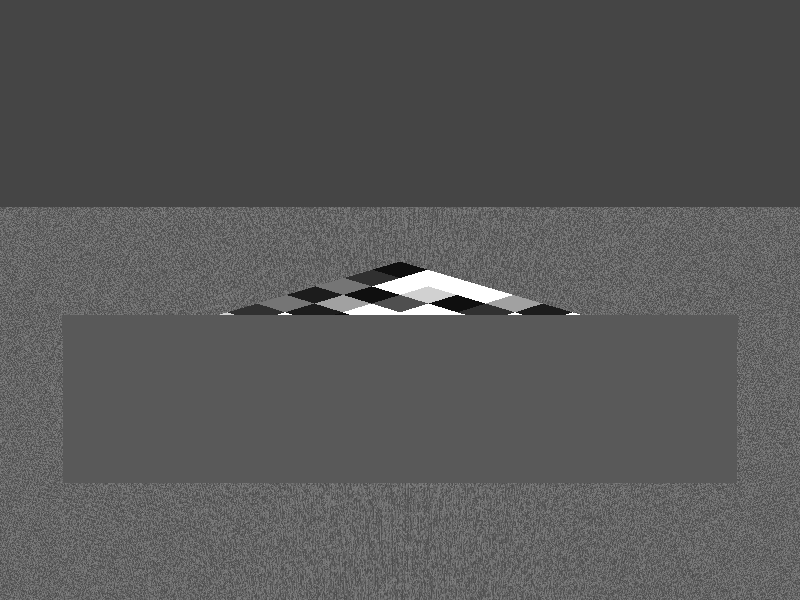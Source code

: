 background { color rgb <0.27, 0.27,0.27>}

#declare lens=camera{perspective location <0, 16,-50>  look_at <0,0,0>  angle 12};
camera{lens}

light_source{<20, 10, 7>  color rgb <1.00, 1.00, 1.00> area_light 6*x, 6*y, 12, 12}

union{
box{<-2.900000, -1.000000, 1.160000>, <-2.320000, -0.710000, 1.740000> pigment{ color rgb <0.460000, 0.460000, 0.460000> }}// a08 
box{<-2.900000, -1.000000, 1.740000>, <-2.320000, -0.710000, 2.320000> pigment{ color rgb <0.190000, 0.190000, 0.190000> }}// a09 
box{<-2.900000, -1.000000, -2.320000>, <-2.320000, -0.710000, -1.740000> pigment{ color rgb <0.190000, 0.190000, 0.190000> }}// a02 
box{<-2.900000, -1.000000, -1.740000>, <-2.320000, -0.710000, -1.160000> pigment{ color rgb <0.460000, 0.460000, 0.460000> }}// a03 
box{<-2.900000, -1.000000, -2.900000>, <-2.320000, -0.710000, -2.320000> pigment{ color rgb <1.500000, 1.500000, 1.500000> }}// a01 
box{<-2.900000, -1.000000, 0.000000>, <-2.320000, -0.710000, 0.580000> pigment{ color rgb <0.460000, 0.460000, 0.460000> }}// a06 
box{<-2.900000, -1.000000, 0.580000>, <-2.320000, -0.710000, 1.160000> pigment{ color rgb <0.110000, 0.110000, 0.110000> }}// a07 
box{<-2.900000, -1.000000, -1.160000>, <-2.320000, -0.710000, -0.580000> pigment{ color rgb <0.820000, 0.820000, 0.820000> }}// a04 
box{<-2.900000, -1.000000, -0.580000>, <-2.320000, -0.710000, 0.000000> pigment{ color rgb <0.190000, 0.190000, 0.190000> }}// a05 
box{<1.740000, -1.000000, -2.320000>, <2.320000, -0.710000, -1.740000> pigment{ color rgb <1.670000, 1.670000, 1.670000> }}// i02 
box{<1.740000, -1.000000, -1.740000>, <2.320000, -0.710000, -1.160000> pigment{ color rgb <0.190000, 0.190000, 0.190000> }}// i03 
box{<1.740000, -1.000000, -2.900000>, <2.320000, -0.710000, -2.320000> pigment{ color rgb <2.220000, 2.220000, 2.220000> }}// i01 
box{<1.740000, -1.000000, 0.000000>, <2.320000, -0.710000, 0.580000> pigment{ color rgb <1.950000, 1.950000, 1.950000> }}// i06 
box{<1.740000, -1.000000, 0.580000>, <2.320000, -0.710000, 1.160000> pigment{ color rgb <2.220000, 2.220000, 2.220000> }}// i07 
box{<1.740000, -1.000000, -1.160000>, <2.320000, -0.710000, -0.580000> pigment{ color rgb <1.950000, 1.950000, 1.950000> }}// i04 
box{<1.740000, -1.000000, -0.580000>, <2.320000, -0.710000, 0.000000> pigment{ color rgb <0.820000, 0.820000, 0.820000> }}// i05 
box{<1.740000, -1.000000, 1.160000>, <2.320000, -0.710000, 1.740000> pigment{ color rgb <1.670000, 1.670000, 1.670000> }}// i08 
box{<1.740000, -1.000000, 1.740000>, <2.320000, -0.710000, 2.320000> pigment{ color rgb <1.050000, 1.050000, 1.050000> }}// i09 
box{<-0.580000, -1.000000, 2.320000>, <0.000000, -0.710000, 2.900000> pigment{ color rgb <0.630000, 0.630000, 0.630000> }}// e10 
box{<0.580000, -1.000000, 1.160000>, <1.160000, -0.710000, 1.740000> pigment{ color rgb <1.290000, 1.290000, 1.290000> }}// g08 
box{<0.580000, -1.000000, 1.740000>, <1.160000, -0.710000, 2.320000> pigment{ color rgb <0.060000, 0.060000, 0.060000> }}// g09 
box{<0.580000, -1.000000, -1.160000>, <1.160000, -0.710000, -0.580000> pigment{ color rgb <0.630000, 0.630000, 0.630000> }}// g04 
box{<0.580000, -1.000000, -0.580000>, <1.160000, -0.710000, 0.000000> pigment{ color rgb <0.460000, 0.460000, 0.460000> }}// g05 
box{<0.580000, -1.000000, 0.000000>, <1.160000, -0.710000, 0.580000> pigment{ color rgb <0.820000, 0.820000, 0.820000> }}// g06 
box{<0.580000, -1.000000, 0.580000>, <1.160000, -0.710000, 1.160000> pigment{ color rgb <0.310000, 0.310000, 0.310000> }}// g07 
box{<0.580000, -1.000000, -2.900000>, <1.160000, -0.710000, -2.320000> pigment{ color rgb <1.670000, 1.670000, 1.670000> }}// g01 
box{<0.580000, -1.000000, -2.320000>, <1.160000, -0.710000, -1.740000> pigment{ color rgb <1.290000, 1.290000, 1.290000> }}// g02 
box{<0.580000, -1.000000, -1.740000>, <1.160000, -0.710000, -1.160000> pigment{ color rgb <0.310000, 0.310000, 0.310000> }}// g03 
box{<-1.160000, -1.000000, -1.160000>, <-0.580000, -0.710000, -0.580000> pigment{ color rgb <1.500000, 1.500000, 1.500000> }}// d04 
box{<-0.580000, -1.000000, 1.160000>, <0.000000, -0.710000, 1.740000> pigment{ color rgb <1.950000, 1.950000, 1.950000> }}// e08 
box{<-0.580000, -1.000000, 1.740000>, <0.000000, -0.710000, 2.320000> pigment{ color rgb <0.190000, 0.190000, 0.190000> }}// e09 
box{<-0.580000, -1.000000, 0.000000>, <0.000000, -0.710000, 0.580000> pigment{ color rgb <0.110000, 0.110000, 0.110000> }}// e06 
box{<-0.580000, -1.000000, 0.580000>, <0.000000, -0.710000, 1.160000> pigment{ color rgb <2.220000, 2.220000, 2.220000> }}// e07 
box{<-0.580000, -1.000000, -1.160000>, <0.000000, -0.710000, -0.580000> pigment{ color rgb <0.820000, 0.820000, 0.820000> }}// e04 
box{<-0.580000, -1.000000, -0.580000>, <0.000000, -0.710000, 0.000000> pigment{ color rgb <0.460000, 0.460000, 0.460000> }}// e05 
box{<-0.580000, -1.000000, -2.320000>, <0.000000, -0.710000, -1.740000> pigment{ color rgb <2.220000, 2.220000, 2.220000> }}// e02 
box{<-0.580000, -1.000000, -1.740000>, <0.000000, -0.710000, -1.160000> pigment{ color rgb <0.060000, 0.060000, 0.060000> }}// e03 
box{<-0.580000, -1.000000, -2.900000>, <0.000000, -0.710000, -2.320000> pigment{ color rgb <1.290000, 1.290000, 1.290000> }}// e01 
box{<-1.740000, -1.000000, 1.160000>, <-1.160000, -0.710000, 1.740000> pigment{ color rgb <0.310000, 0.310000, 0.310000> }}// c08 
box{<-1.740000, -1.000000, 1.740000>, <-1.160000, -0.710000, 2.320000> pigment{ color rgb <0.820000, 0.820000, 0.820000> }}// c09 
box{<-1.740000, -1.000000, -2.900000>, <-1.160000, -0.710000, -2.320000> pigment{ color rgb <1.670000, 1.670000, 1.670000> }}// c01 
box{<-1.740000, -1.000000, -2.320000>, <-1.160000, -0.710000, -1.740000> pigment{ color rgb <1.290000, 1.290000, 1.290000> }}// c02 
box{<-1.740000, -1.000000, -1.740000>, <-1.160000, -0.710000, -1.160000> pigment{ color rgb <0.110000, 0.110000, 0.110000> }}// c03 
box{<-1.740000, -1.000000, -1.160000>, <-1.160000, -0.710000, -0.580000> pigment{ color rgb <0.820000, 0.820000, 0.820000> }}// c04 
box{<-1.740000, -1.000000, -0.580000>, <-1.160000, -0.710000, 0.000000> pigment{ color rgb <0.630000, 0.630000, 0.630000> }}// c05 
box{<-1.740000, -1.000000, 0.000000>, <-1.160000, -0.710000, 0.580000> pigment{ color rgb <0.060000, 0.060000, 0.060000> }}// c06 
box{<-1.740000, -1.000000, 0.580000>, <-1.160000, -0.710000, 1.160000> pigment{ color rgb <1.290000, 1.290000, 1.290000> }}// c07 
box{<2.320000, -1.000000, 1.740000>, <2.900000, -0.710000, 2.320000> pigment{ color rgb <1.290000, 1.290000, 1.290000> }}// j09 
box{<2.320000, -1.000000, 1.160000>, <2.900000, -0.710000, 1.740000> pigment{ color rgb <0.060000, 0.060000, 0.060000> }}// j08 
box{<2.320000, -1.000000, -2.900000>, <2.900000, -0.710000, -2.320000> pigment{ color rgb <1.670000, 1.670000, 1.670000> }}// j01 
box{<2.320000, -1.000000, -1.740000>, <2.900000, -0.710000, -1.160000> pigment{ color rgb <1.290000, 1.290000, 1.290000> }}// j03 
box{<2.320000, -1.000000, -2.320000>, <2.900000, -0.710000, -1.740000> pigment{ color rgb <0.110000, 0.110000, 0.110000> }}// j02 
box{<2.320000, -1.000000, -0.580000>, <2.900000, -0.710000, 0.000000> pigment{ color rgb <1.050000, 1.050000, 1.050000> }}// j05 
box{<2.320000, -1.000000, -1.160000>, <2.900000, -0.710000, -0.580000> pigment{ color rgb <1.670000, 1.670000, 1.670000> }}// j04 
box{<2.320000, -1.000000, 0.580000>, <2.900000, -0.710000, 1.160000> pigment{ color rgb <1.950000, 1.950000, 1.950000> }}// j07 
box{<2.320000, -1.000000, 0.000000>, <2.900000, -0.710000, 0.580000> pigment{ color rgb <0.820000, 0.820000, 0.820000> }}// j06 
box{<1.160000, -1.000000, 1.740000>, <1.740000, -0.710000, 2.320000> pigment{ color rgb <0.110000, 0.110000, 0.110000> }}// h09 
box{<1.160000, -1.000000, 1.160000>, <1.740000, -0.710000, 1.740000> pigment{ color rgb <0.460000, 0.460000, 0.460000> }}// h08 
box{<1.160000, -1.000000, -1.740000>, <1.740000, -0.710000, -1.160000> pigment{ color rgb <0.060000, 0.060000, 0.060000> }}// h03 
box{<1.160000, -1.000000, -2.320000>, <1.740000, -0.710000, -1.740000> pigment{ color rgb <0.460000, 0.460000, 0.460000> }}// h02 
box{<1.160000, -1.000000, -2.900000>, <1.740000, -0.710000, -2.320000> pigment{ color rgb <1.500000, 1.500000, 1.500000> }}// h01 
box{<1.160000, -1.000000, 0.580000>, <1.740000, -0.710000, 1.160000> pigment{ color rgb <1.500000, 1.500000, 1.500000> }}// h07 
box{<1.160000, -1.000000, 0.000000>, <1.740000, -0.710000, 0.580000> pigment{ color rgb <0.190000, 0.190000, 0.190000> }}// h06 
box{<1.160000, -1.000000, -0.580000>, <1.740000, -0.710000, 0.000000> pigment{ color rgb <2.220000, 2.220000, 2.220000> }}// h05 
box{<1.160000, -1.000000, -1.160000>, <1.740000, -0.710000, -0.580000> pigment{ color rgb <0.460000, 0.460000, 0.460000> }}// h04 
box{<0.000000, -1.000000, -0.580000>, <0.580000, -0.710000, 0.000000> pigment{ color rgb <1.050000, 1.050000, 1.050000> }}// f05 
box{<0.000000, -1.000000, -1.160000>, <0.580000, -0.710000, -0.580000> pigment{ color rgb <1.950000, 1.950000, 1.950000> }}// f04 
box{<0.000000, -1.000000, 0.580000>, <0.580000, -0.710000, 1.160000> pigment{ color rgb <1.050000, 1.050000, 1.050000> }}// f07 
box{<0.000000, -1.000000, 0.000000>, <0.580000, -0.710000, 0.580000> pigment{ color rgb <1.670000, 1.670000, 1.670000> }}// f06 
box{<0.000000, -1.000000, -2.900000>, <0.580000, -0.710000, -2.320000> pigment{ color rgb <0.190000, 0.190000, 0.190000> }}// f01 
box{<0.000000, -1.000000, -1.740000>, <0.580000, -0.710000, -1.160000> pigment{ color rgb <1.290000, 1.290000, 1.290000> }}// f03 
box{<0.000000, -1.000000, -2.320000>, <0.580000, -0.710000, -1.740000> pigment{ color rgb <1.500000, 1.500000, 1.500000> }}// f02 
box{<0.000000, -1.000000, 1.740000>, <0.580000, -0.710000, 2.320000> pigment{ color rgb <1.050000, 1.050000, 1.050000> }}// f09 
box{<0.000000, -1.000000, 1.160000>, <0.580000, -0.710000, 1.740000> pigment{ color rgb <0.820000, 0.820000, 0.820000> }}// f08 
box{<2.320000, -1.000000, 2.320000>, <2.900000, -0.710000, 2.900000> pigment{ color rgb <2.220000, 2.220000, 2.220000> }}// j10 
box{<-1.160000, -1.000000, 0.580000>, <-0.580000, -0.710000, 1.160000> pigment{ color rgb <1.670000, 1.670000, 1.670000> }}// d07 
box{<-1.160000, -1.000000, 0.000000>, <-0.580000, -0.710000, 0.580000> pigment{ color rgb <1.500000, 1.500000, 1.500000> }}// d06 
box{<-1.160000, -1.000000, -0.580000>, <-0.580000, -0.710000, 0.000000> pigment{ color rgb <0.190000, 0.190000, 0.190000> }}// d05 
box{<-1.740000, -1.000000, 2.320000>, <-1.160000, -0.710000, 2.900000> pigment{ color rgb <2.220000, 2.220000, 2.220000> }}// c10 
box{<-1.160000, -1.000000, -1.740000>, <-0.580000, -0.710000, -1.160000> pigment{ color rgb <0.310000, 0.310000, 0.310000> }}// d03 
box{<-1.160000, -1.000000, -2.320000>, <-0.580000, -0.710000, -1.740000> pigment{ color rgb <1.670000, 1.670000, 1.670000> }}// d02 
box{<-1.160000, -1.000000, -2.900000>, <-0.580000, -0.710000, -2.320000> pigment{ color rgb <0.630000, 0.630000, 0.630000> }}// d01 
box{<1.160000, -1.000000, 2.320000>, <1.740000, -0.710000, 2.900000> pigment{ color rgb <0.190000, 0.190000, 0.190000> }}// h10 
box{<-1.160000, -1.000000, 1.740000>, <-0.580000, -0.710000, 2.320000> pigment{ color rgb <0.060000, 0.060000, 0.060000> }}// d09 
box{<-1.160000, -1.000000, 1.160000>, <-0.580000, -0.710000, 1.740000> pigment{ color rgb <1.500000, 1.500000, 1.500000> }}// d08 
box{<-2.320000, -1.000000, -2.900000>, <-1.740000, -0.710000, -2.320000> pigment{ color rgb <2.220000, 2.220000, 2.220000> }}// b01 
box{<-2.320000, -1.000000, -1.740000>, <-1.740000, -0.710000, -1.160000> pigment{ color rgb <0.060000, 0.060000, 0.060000> }}// b03 
box{<-2.320000, -1.000000, -2.320000>, <-1.740000, -0.710000, -1.740000> pigment{ color rgb <0.110000, 0.110000, 0.110000> }}// b02 
box{<-2.320000, -1.000000, -0.580000>, <-1.740000, -0.710000, 0.000000> pigment{ color rgb <1.950000, 1.950000, 1.950000> }}// b05 
box{<-2.320000, -1.000000, -1.160000>, <-1.740000, -0.710000, -0.580000> pigment{ color rgb <1.050000, 1.050000, 1.050000> }}// b04 
box{<-2.320000, -1.000000, 0.580000>, <-1.740000, -0.710000, 1.160000> pigment{ color rgb <0.630000, 0.630000, 0.630000> }}// b07 
box{<-2.320000, -1.000000, 0.000000>, <-1.740000, -0.710000, 0.580000> pigment{ color rgb <0.110000, 0.110000, 0.110000> }}// b06 
box{<-2.320000, -1.000000, 1.740000>, <-1.740000, -0.710000, 2.320000> pigment{ color rgb <2.220000, 2.220000, 2.220000> }}// b09 
box{<-2.320000, -1.000000, 1.160000>, <-1.740000, -0.710000, 1.740000> pigment{ color rgb <0.060000, 0.060000, 0.060000> }}// b08 
box{<0.000000, -1.000000, 2.320000>, <0.580000, -0.710000, 2.900000> pigment{ color rgb <0.110000, 0.110000, 0.110000> }}// f10 
box{<-1.160000, -1.000000, 2.320000>, <-0.580000, -0.710000, 2.900000> pigment{ color rgb <1.950000, 1.950000, 1.950000> }}// d10 
box{<-2.320000, -1.000000, 2.320000>, <-1.740000, -0.710000, 2.900000> pigment{ color rgb <1.500000, 1.500000, 1.500000> }}// b10 
box{<-2.900000, -1.000000, 2.320000>, <-2.320000, -0.710000, 2.900000> pigment{ color rgb <0.060000, 0.060000, 0.060000> }}// a10 
box{<1.740000, -1.000000, 2.320000>, <2.320000, -0.710000, 2.900000> pigment{ color rgb <1.500000, 1.500000, 1.500000> }}// i10 
box{<0.580000, -1.000000, 2.320000>, <1.160000, -0.710000, 2.900000> pigment{ color rgb <1.050000, 1.050000, 1.050000> }}// g10 
rotate y * 45}

#declare tex =  pigment{ wood color_map { [0 rgb <.5,.5,.5>][1 rgb <.3,.3,.3>] } turbulence .5  scale <1, 1, 20>*.01 }
polygon{4, <-5, 0, 4> <5, 0, 4> <5, 0, -7.5> <-5, 0, -7.5>
pigment{tex} scale <2, 2, 2> translate<1, -1, 0>}

polygon{4, <-4.000000, 2.400000, -8.000000> <-4.000000, 0.400000, -8.000000> <4.000000, 0.400000, -8.000000> <4.000000, 2.400000, -8.000000>
rotate x *15
translate<0, -2.3, 0>
texture{pigment {color rgb <0.350000, 0.350000, 0.350000> transmit 0.400000}}}

